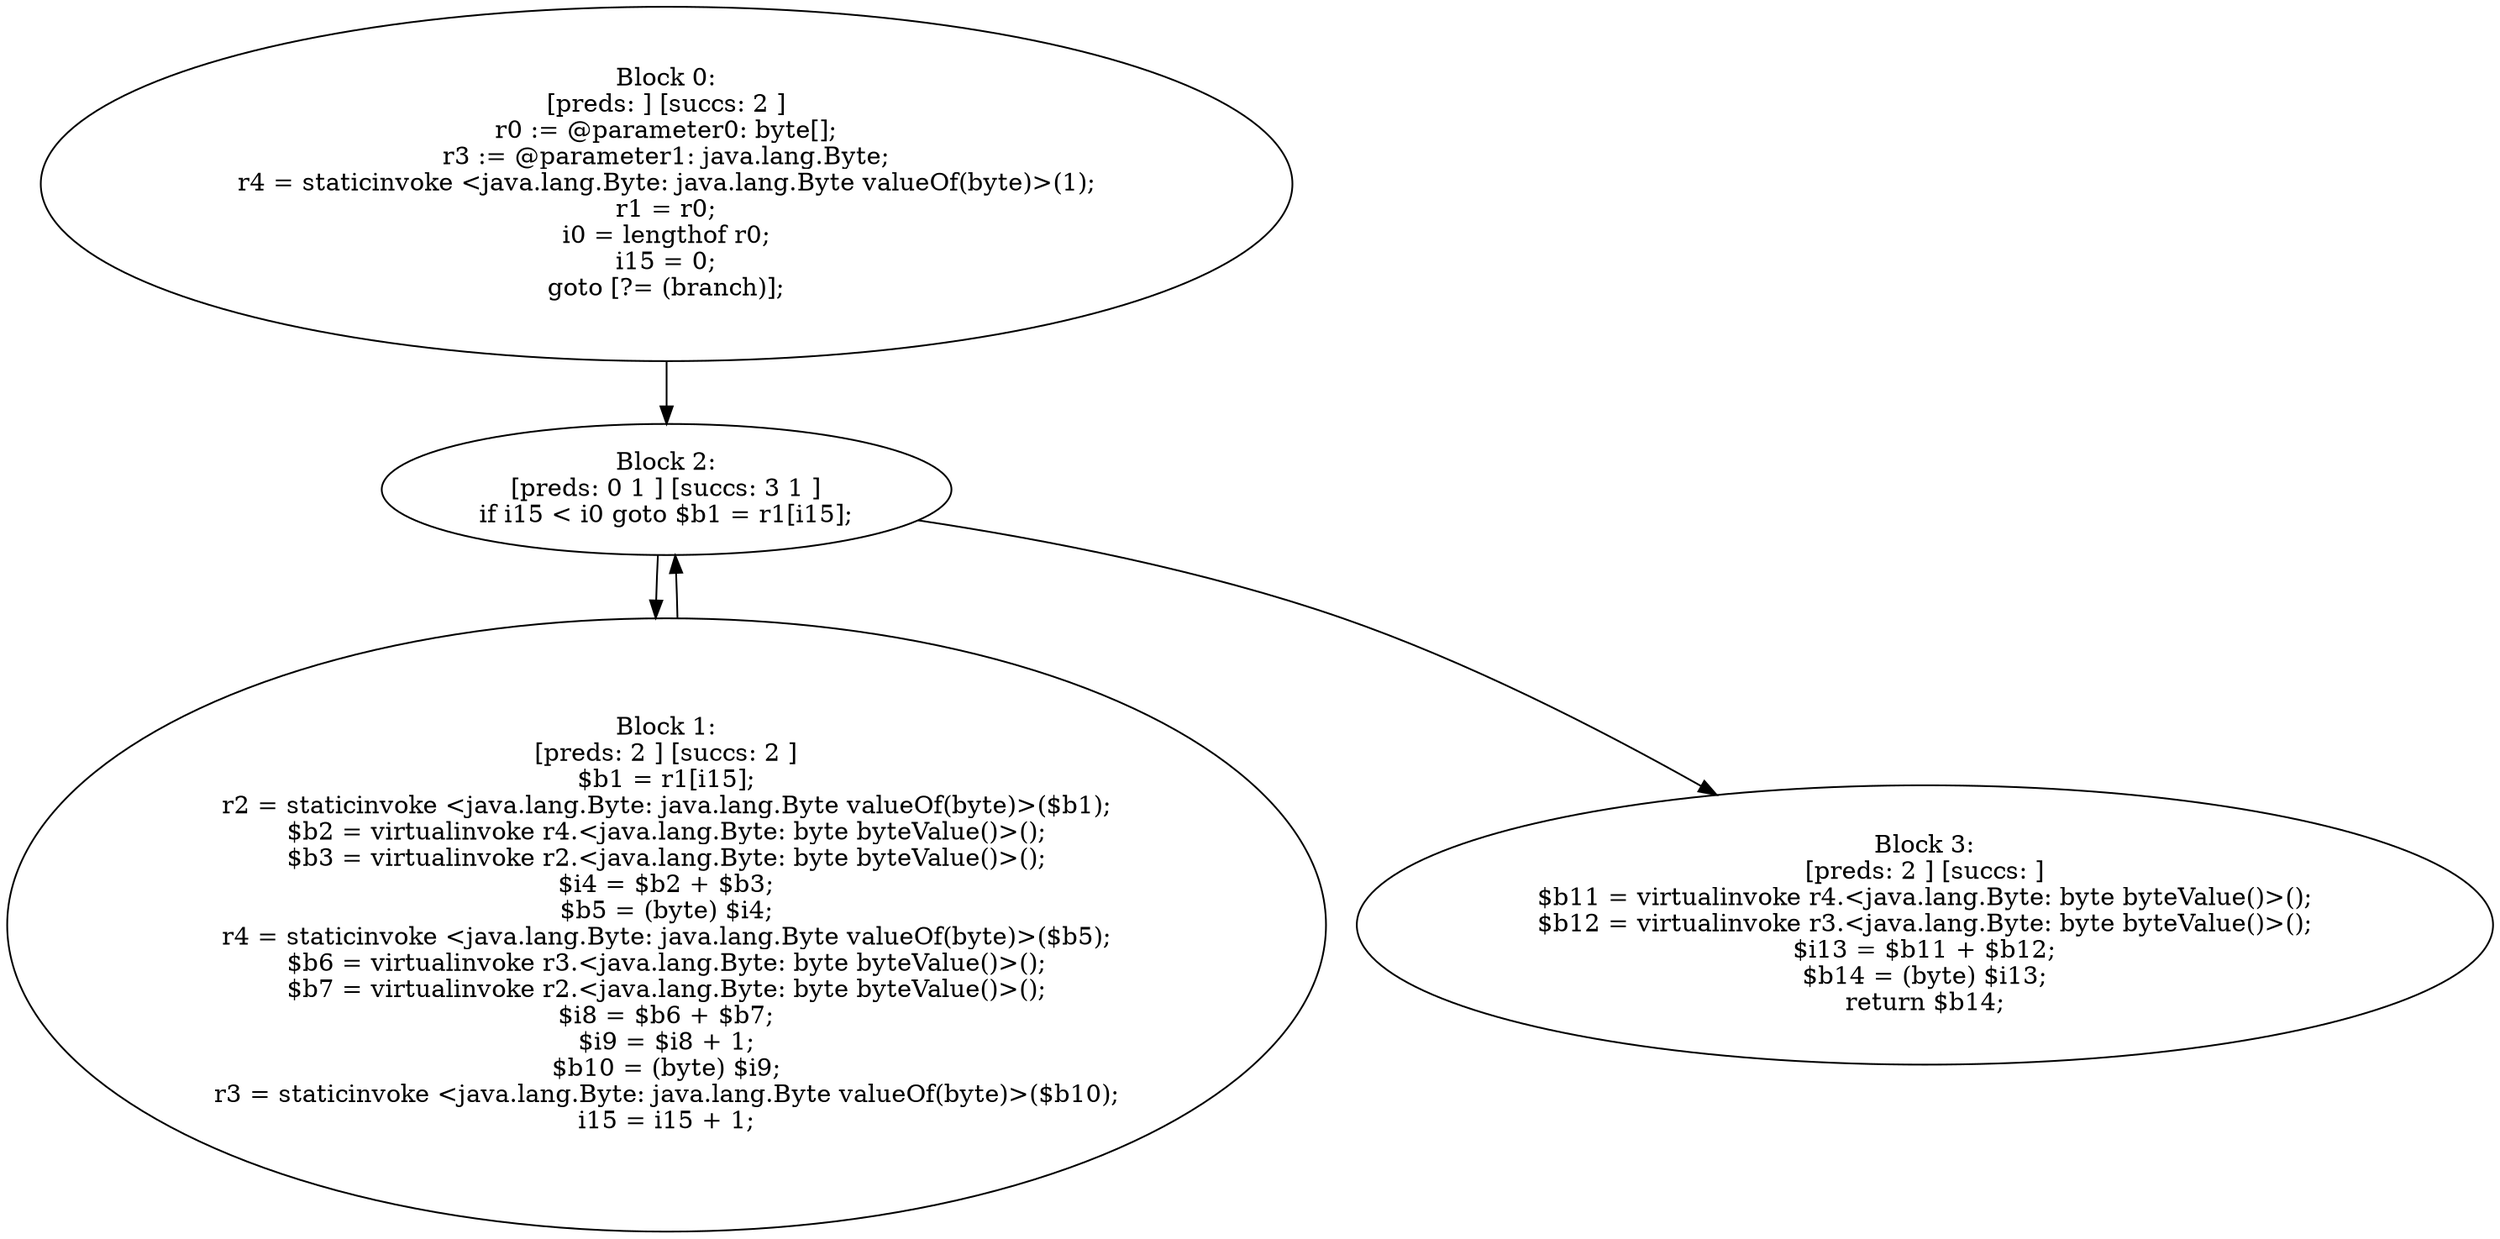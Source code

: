 digraph "unitGraph" {
    "Block 0:
[preds: ] [succs: 2 ]
r0 := @parameter0: byte[];
r3 := @parameter1: java.lang.Byte;
r4 = staticinvoke <java.lang.Byte: java.lang.Byte valueOf(byte)>(1);
r1 = r0;
i0 = lengthof r0;
i15 = 0;
goto [?= (branch)];
"
    "Block 1:
[preds: 2 ] [succs: 2 ]
$b1 = r1[i15];
r2 = staticinvoke <java.lang.Byte: java.lang.Byte valueOf(byte)>($b1);
$b2 = virtualinvoke r4.<java.lang.Byte: byte byteValue()>();
$b3 = virtualinvoke r2.<java.lang.Byte: byte byteValue()>();
$i4 = $b2 + $b3;
$b5 = (byte) $i4;
r4 = staticinvoke <java.lang.Byte: java.lang.Byte valueOf(byte)>($b5);
$b6 = virtualinvoke r3.<java.lang.Byte: byte byteValue()>();
$b7 = virtualinvoke r2.<java.lang.Byte: byte byteValue()>();
$i8 = $b6 + $b7;
$i9 = $i8 + 1;
$b10 = (byte) $i9;
r3 = staticinvoke <java.lang.Byte: java.lang.Byte valueOf(byte)>($b10);
i15 = i15 + 1;
"
    "Block 2:
[preds: 0 1 ] [succs: 3 1 ]
if i15 < i0 goto $b1 = r1[i15];
"
    "Block 3:
[preds: 2 ] [succs: ]
$b11 = virtualinvoke r4.<java.lang.Byte: byte byteValue()>();
$b12 = virtualinvoke r3.<java.lang.Byte: byte byteValue()>();
$i13 = $b11 + $b12;
$b14 = (byte) $i13;
return $b14;
"
    "Block 0:
[preds: ] [succs: 2 ]
r0 := @parameter0: byte[];
r3 := @parameter1: java.lang.Byte;
r4 = staticinvoke <java.lang.Byte: java.lang.Byte valueOf(byte)>(1);
r1 = r0;
i0 = lengthof r0;
i15 = 0;
goto [?= (branch)];
"->"Block 2:
[preds: 0 1 ] [succs: 3 1 ]
if i15 < i0 goto $b1 = r1[i15];
";
    "Block 1:
[preds: 2 ] [succs: 2 ]
$b1 = r1[i15];
r2 = staticinvoke <java.lang.Byte: java.lang.Byte valueOf(byte)>($b1);
$b2 = virtualinvoke r4.<java.lang.Byte: byte byteValue()>();
$b3 = virtualinvoke r2.<java.lang.Byte: byte byteValue()>();
$i4 = $b2 + $b3;
$b5 = (byte) $i4;
r4 = staticinvoke <java.lang.Byte: java.lang.Byte valueOf(byte)>($b5);
$b6 = virtualinvoke r3.<java.lang.Byte: byte byteValue()>();
$b7 = virtualinvoke r2.<java.lang.Byte: byte byteValue()>();
$i8 = $b6 + $b7;
$i9 = $i8 + 1;
$b10 = (byte) $i9;
r3 = staticinvoke <java.lang.Byte: java.lang.Byte valueOf(byte)>($b10);
i15 = i15 + 1;
"->"Block 2:
[preds: 0 1 ] [succs: 3 1 ]
if i15 < i0 goto $b1 = r1[i15];
";
    "Block 2:
[preds: 0 1 ] [succs: 3 1 ]
if i15 < i0 goto $b1 = r1[i15];
"->"Block 3:
[preds: 2 ] [succs: ]
$b11 = virtualinvoke r4.<java.lang.Byte: byte byteValue()>();
$b12 = virtualinvoke r3.<java.lang.Byte: byte byteValue()>();
$i13 = $b11 + $b12;
$b14 = (byte) $i13;
return $b14;
";
    "Block 2:
[preds: 0 1 ] [succs: 3 1 ]
if i15 < i0 goto $b1 = r1[i15];
"->"Block 1:
[preds: 2 ] [succs: 2 ]
$b1 = r1[i15];
r2 = staticinvoke <java.lang.Byte: java.lang.Byte valueOf(byte)>($b1);
$b2 = virtualinvoke r4.<java.lang.Byte: byte byteValue()>();
$b3 = virtualinvoke r2.<java.lang.Byte: byte byteValue()>();
$i4 = $b2 + $b3;
$b5 = (byte) $i4;
r4 = staticinvoke <java.lang.Byte: java.lang.Byte valueOf(byte)>($b5);
$b6 = virtualinvoke r3.<java.lang.Byte: byte byteValue()>();
$b7 = virtualinvoke r2.<java.lang.Byte: byte byteValue()>();
$i8 = $b6 + $b7;
$i9 = $i8 + 1;
$b10 = (byte) $i9;
r3 = staticinvoke <java.lang.Byte: java.lang.Byte valueOf(byte)>($b10);
i15 = i15 + 1;
";
}
